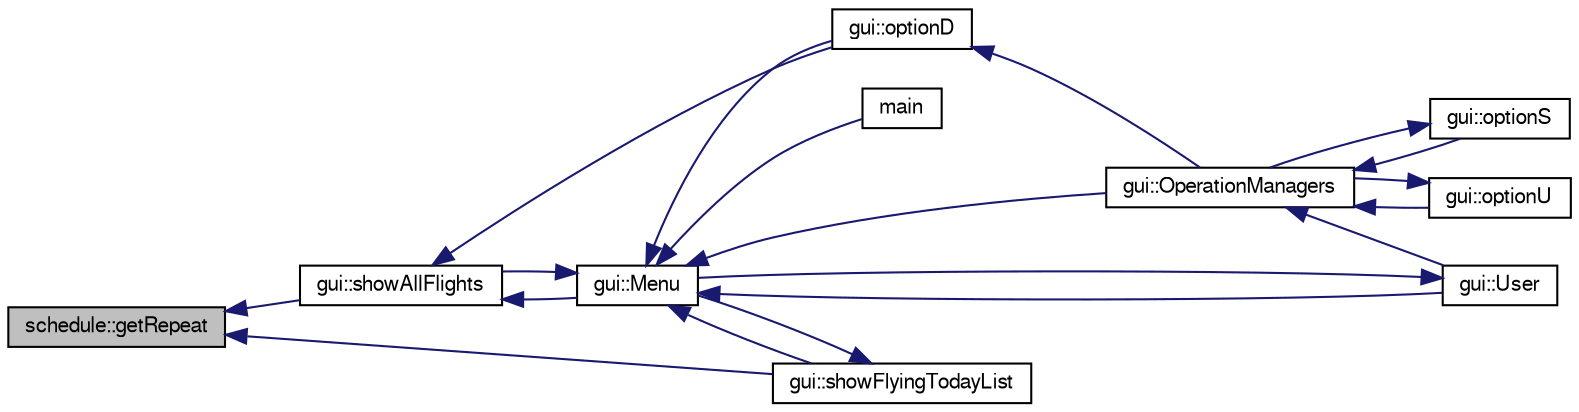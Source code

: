 digraph G
{
  edge [fontname="FreeSans",fontsize="10",labelfontname="FreeSans",labelfontsize="10"];
  node [fontname="FreeSans",fontsize="10",shape=record];
  rankdir=LR;
  Node1 [label="schedule::getRepeat",height=0.2,width=0.4,color="black", fillcolor="grey75", style="filled" fontcolor="black"];
  Node1 -> Node2 [dir=back,color="midnightblue",fontsize="10",style="solid"];
  Node2 [label="gui::showAllFlights",height=0.2,width=0.4,color="black", fillcolor="white", style="filled",URL="$classgui.html#a5c6627bafacf8ced6dde1abc32e8dea8"];
  Node2 -> Node3 [dir=back,color="midnightblue",fontsize="10",style="solid"];
  Node3 [label="gui::Menu",height=0.2,width=0.4,color="black", fillcolor="white", style="filled",URL="$classgui.html#a57cd3dc1eca1d8cb7aabb9fa75d79702"];
  Node3 -> Node4 [dir=back,color="midnightblue",fontsize="10",style="solid"];
  Node4 [label="main",height=0.2,width=0.4,color="black", fillcolor="white", style="filled",URL="$main_8cpp.html#a3c04138a5bfe5d72780bb7e82a18e627"];
  Node3 -> Node5 [dir=back,color="midnightblue",fontsize="10",style="solid"];
  Node5 [label="gui::OperationManagers",height=0.2,width=0.4,color="black", fillcolor="white", style="filled",URL="$classgui.html#afe37700bacd80503661c4f45b55019bd"];
  Node5 -> Node6 [dir=back,color="midnightblue",fontsize="10",style="solid"];
  Node6 [label="gui::optionS",height=0.2,width=0.4,color="black", fillcolor="white", style="filled",URL="$classgui.html#afa7a5fc9b6f835a69a0c8433711fad57"];
  Node6 -> Node5 [dir=back,color="midnightblue",fontsize="10",style="solid"];
  Node5 -> Node7 [dir=back,color="midnightblue",fontsize="10",style="solid"];
  Node7 [label="gui::optionU",height=0.2,width=0.4,color="black", fillcolor="white", style="filled",URL="$classgui.html#ad6587b34a7c6f8c087af1665f5dd7b71",tooltip="!needs to be error checked"];
  Node7 -> Node5 [dir=back,color="midnightblue",fontsize="10",style="solid"];
  Node5 -> Node8 [dir=back,color="midnightblue",fontsize="10",style="solid"];
  Node8 [label="gui::User",height=0.2,width=0.4,color="black", fillcolor="white", style="filled",URL="$classgui.html#a3c2584790da727b2c2fabc178c449ea3"];
  Node8 -> Node3 [dir=back,color="midnightblue",fontsize="10",style="solid"];
  Node3 -> Node9 [dir=back,color="midnightblue",fontsize="10",style="solid"];
  Node9 [label="gui::optionD",height=0.2,width=0.4,color="black", fillcolor="white", style="filled",URL="$classgui.html#a0534e0904bd2e2e3694e3da5396d1339"];
  Node9 -> Node5 [dir=back,color="midnightblue",fontsize="10",style="solid"];
  Node3 -> Node2 [dir=back,color="midnightblue",fontsize="10",style="solid"];
  Node3 -> Node10 [dir=back,color="midnightblue",fontsize="10",style="solid"];
  Node10 [label="gui::showFlyingTodayList",height=0.2,width=0.4,color="black", fillcolor="white", style="filled",URL="$classgui.html#ad42a2964e4ab71b2f1df11bf0f193d4d"];
  Node10 -> Node3 [dir=back,color="midnightblue",fontsize="10",style="solid"];
  Node3 -> Node8 [dir=back,color="midnightblue",fontsize="10",style="solid"];
  Node2 -> Node9 [dir=back,color="midnightblue",fontsize="10",style="solid"];
  Node1 -> Node10 [dir=back,color="midnightblue",fontsize="10",style="solid"];
}
